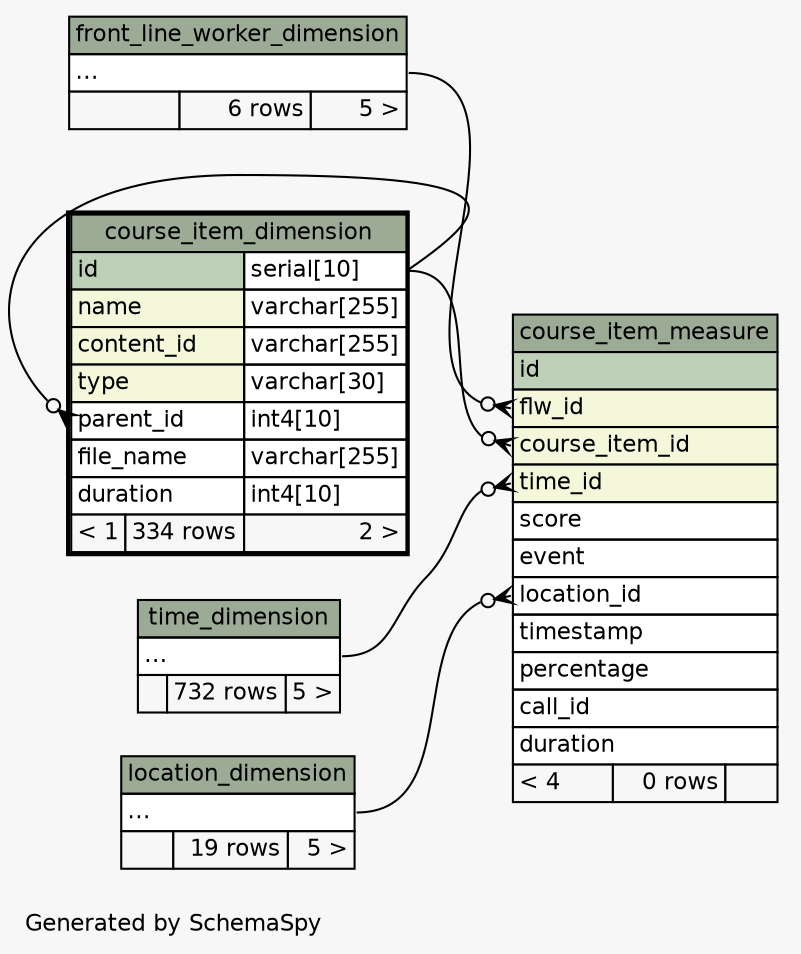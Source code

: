 // dot 2.26.3 on Linux 2.6.38-11-generic-pae
// SchemaSpy rev 590
digraph "twoDegreesRelationshipsDiagram" {
  graph [
    rankdir="RL"
    bgcolor="#f7f7f7"
    label="\nGenerated by SchemaSpy"
    labeljust="l"
    nodesep="0.18"
    ranksep="0.46"
    fontname="Helvetica"
    fontsize="11"
  ];
  node [
    fontname="Helvetica"
    fontsize="11"
    shape="plaintext"
  ];
  edge [
    arrowsize="0.8"
  ];
  "course_item_dimension":"parent_id":w -> "course_item_dimension":"id.type":e [arrowhead=none dir=back arrowtail=crowodot];
  "course_item_measure":"course_item_id":w -> "course_item_dimension":"id.type":e [arrowhead=none dir=back arrowtail=crowodot];
  "course_item_measure":"flw_id":w -> "front_line_worker_dimension":"elipses":e [arrowhead=none dir=back arrowtail=crowodot];
  "course_item_measure":"location_id":w -> "location_dimension":"elipses":e [arrowhead=none dir=back arrowtail=crowodot];
  "course_item_measure":"time_id":w -> "time_dimension":"elipses":e [arrowhead=none dir=back arrowtail=crowodot];
  "course_item_dimension" [
    label=<
    <TABLE BORDER="2" CELLBORDER="1" CELLSPACING="0" BGCOLOR="#ffffff">
      <TR><TD COLSPAN="3" BGCOLOR="#9bab96" ALIGN="CENTER">course_item_dimension</TD></TR>
      <TR><TD PORT="id" COLSPAN="2" BGCOLOR="#bed1b8" ALIGN="LEFT">id</TD><TD PORT="id.type" ALIGN="LEFT">serial[10]</TD></TR>
      <TR><TD PORT="name" COLSPAN="2" BGCOLOR="#f4f7da" ALIGN="LEFT">name</TD><TD PORT="name.type" ALIGN="LEFT">varchar[255]</TD></TR>
      <TR><TD PORT="content_id" COLSPAN="2" BGCOLOR="#f4f7da" ALIGN="LEFT">content_id</TD><TD PORT="content_id.type" ALIGN="LEFT">varchar[255]</TD></TR>
      <TR><TD PORT="type" COLSPAN="2" BGCOLOR="#f4f7da" ALIGN="LEFT">type</TD><TD PORT="type.type" ALIGN="LEFT">varchar[30]</TD></TR>
      <TR><TD PORT="parent_id" COLSPAN="2" ALIGN="LEFT">parent_id</TD><TD PORT="parent_id.type" ALIGN="LEFT">int4[10]</TD></TR>
      <TR><TD PORT="file_name" COLSPAN="2" ALIGN="LEFT">file_name</TD><TD PORT="file_name.type" ALIGN="LEFT">varchar[255]</TD></TR>
      <TR><TD PORT="duration" COLSPAN="2" ALIGN="LEFT">duration</TD><TD PORT="duration.type" ALIGN="LEFT">int4[10]</TD></TR>
      <TR><TD ALIGN="LEFT" BGCOLOR="#f7f7f7">&lt; 1</TD><TD ALIGN="RIGHT" BGCOLOR="#f7f7f7">334 rows</TD><TD ALIGN="RIGHT" BGCOLOR="#f7f7f7">2 &gt;</TD></TR>
    </TABLE>>
    URL="course_item_dimension.html"
    tooltip="course_item_dimension"
  ];
  "course_item_measure" [
    label=<
    <TABLE BORDER="0" CELLBORDER="1" CELLSPACING="0" BGCOLOR="#ffffff">
      <TR><TD COLSPAN="3" BGCOLOR="#9bab96" ALIGN="CENTER">course_item_measure</TD></TR>
      <TR><TD PORT="id" COLSPAN="3" BGCOLOR="#bed1b8" ALIGN="LEFT">id</TD></TR>
      <TR><TD PORT="flw_id" COLSPAN="3" BGCOLOR="#f4f7da" ALIGN="LEFT">flw_id</TD></TR>
      <TR><TD PORT="course_item_id" COLSPAN="3" BGCOLOR="#f4f7da" ALIGN="LEFT">course_item_id</TD></TR>
      <TR><TD PORT="time_id" COLSPAN="3" BGCOLOR="#f4f7da" ALIGN="LEFT">time_id</TD></TR>
      <TR><TD PORT="score" COLSPAN="3" ALIGN="LEFT">score</TD></TR>
      <TR><TD PORT="event" COLSPAN="3" ALIGN="LEFT">event</TD></TR>
      <TR><TD PORT="location_id" COLSPAN="3" ALIGN="LEFT">location_id</TD></TR>
      <TR><TD PORT="timestamp" COLSPAN="3" ALIGN="LEFT">timestamp</TD></TR>
      <TR><TD PORT="percentage" COLSPAN="3" ALIGN="LEFT">percentage</TD></TR>
      <TR><TD PORT="call_id" COLSPAN="3" ALIGN="LEFT">call_id</TD></TR>
      <TR><TD PORT="duration" COLSPAN="3" ALIGN="LEFT">duration</TD></TR>
      <TR><TD ALIGN="LEFT" BGCOLOR="#f7f7f7">&lt; 4</TD><TD ALIGN="RIGHT" BGCOLOR="#f7f7f7">0 rows</TD><TD ALIGN="RIGHT" BGCOLOR="#f7f7f7">  </TD></TR>
    </TABLE>>
    URL="course_item_measure.html"
    tooltip="course_item_measure"
  ];
  "front_line_worker_dimension" [
    label=<
    <TABLE BORDER="0" CELLBORDER="1" CELLSPACING="0" BGCOLOR="#ffffff">
      <TR><TD COLSPAN="3" BGCOLOR="#9bab96" ALIGN="CENTER">front_line_worker_dimension</TD></TR>
      <TR><TD PORT="elipses" COLSPAN="3" ALIGN="LEFT">...</TD></TR>
      <TR><TD ALIGN="LEFT" BGCOLOR="#f7f7f7">  </TD><TD ALIGN="RIGHT" BGCOLOR="#f7f7f7">6 rows</TD><TD ALIGN="RIGHT" BGCOLOR="#f7f7f7">5 &gt;</TD></TR>
    </TABLE>>
    URL="front_line_worker_dimension.html"
    tooltip="front_line_worker_dimension"
  ];
  "location_dimension" [
    label=<
    <TABLE BORDER="0" CELLBORDER="1" CELLSPACING="0" BGCOLOR="#ffffff">
      <TR><TD COLSPAN="3" BGCOLOR="#9bab96" ALIGN="CENTER">location_dimension</TD></TR>
      <TR><TD PORT="elipses" COLSPAN="3" ALIGN="LEFT">...</TD></TR>
      <TR><TD ALIGN="LEFT" BGCOLOR="#f7f7f7">  </TD><TD ALIGN="RIGHT" BGCOLOR="#f7f7f7">19 rows</TD><TD ALIGN="RIGHT" BGCOLOR="#f7f7f7">5 &gt;</TD></TR>
    </TABLE>>
    URL="location_dimension.html"
    tooltip="location_dimension"
  ];
  "time_dimension" [
    label=<
    <TABLE BORDER="0" CELLBORDER="1" CELLSPACING="0" BGCOLOR="#ffffff">
      <TR><TD COLSPAN="3" BGCOLOR="#9bab96" ALIGN="CENTER">time_dimension</TD></TR>
      <TR><TD PORT="elipses" COLSPAN="3" ALIGN="LEFT">...</TD></TR>
      <TR><TD ALIGN="LEFT" BGCOLOR="#f7f7f7">  </TD><TD ALIGN="RIGHT" BGCOLOR="#f7f7f7">732 rows</TD><TD ALIGN="RIGHT" BGCOLOR="#f7f7f7">5 &gt;</TD></TR>
    </TABLE>>
    URL="time_dimension.html"
    tooltip="time_dimension"
  ];
}
